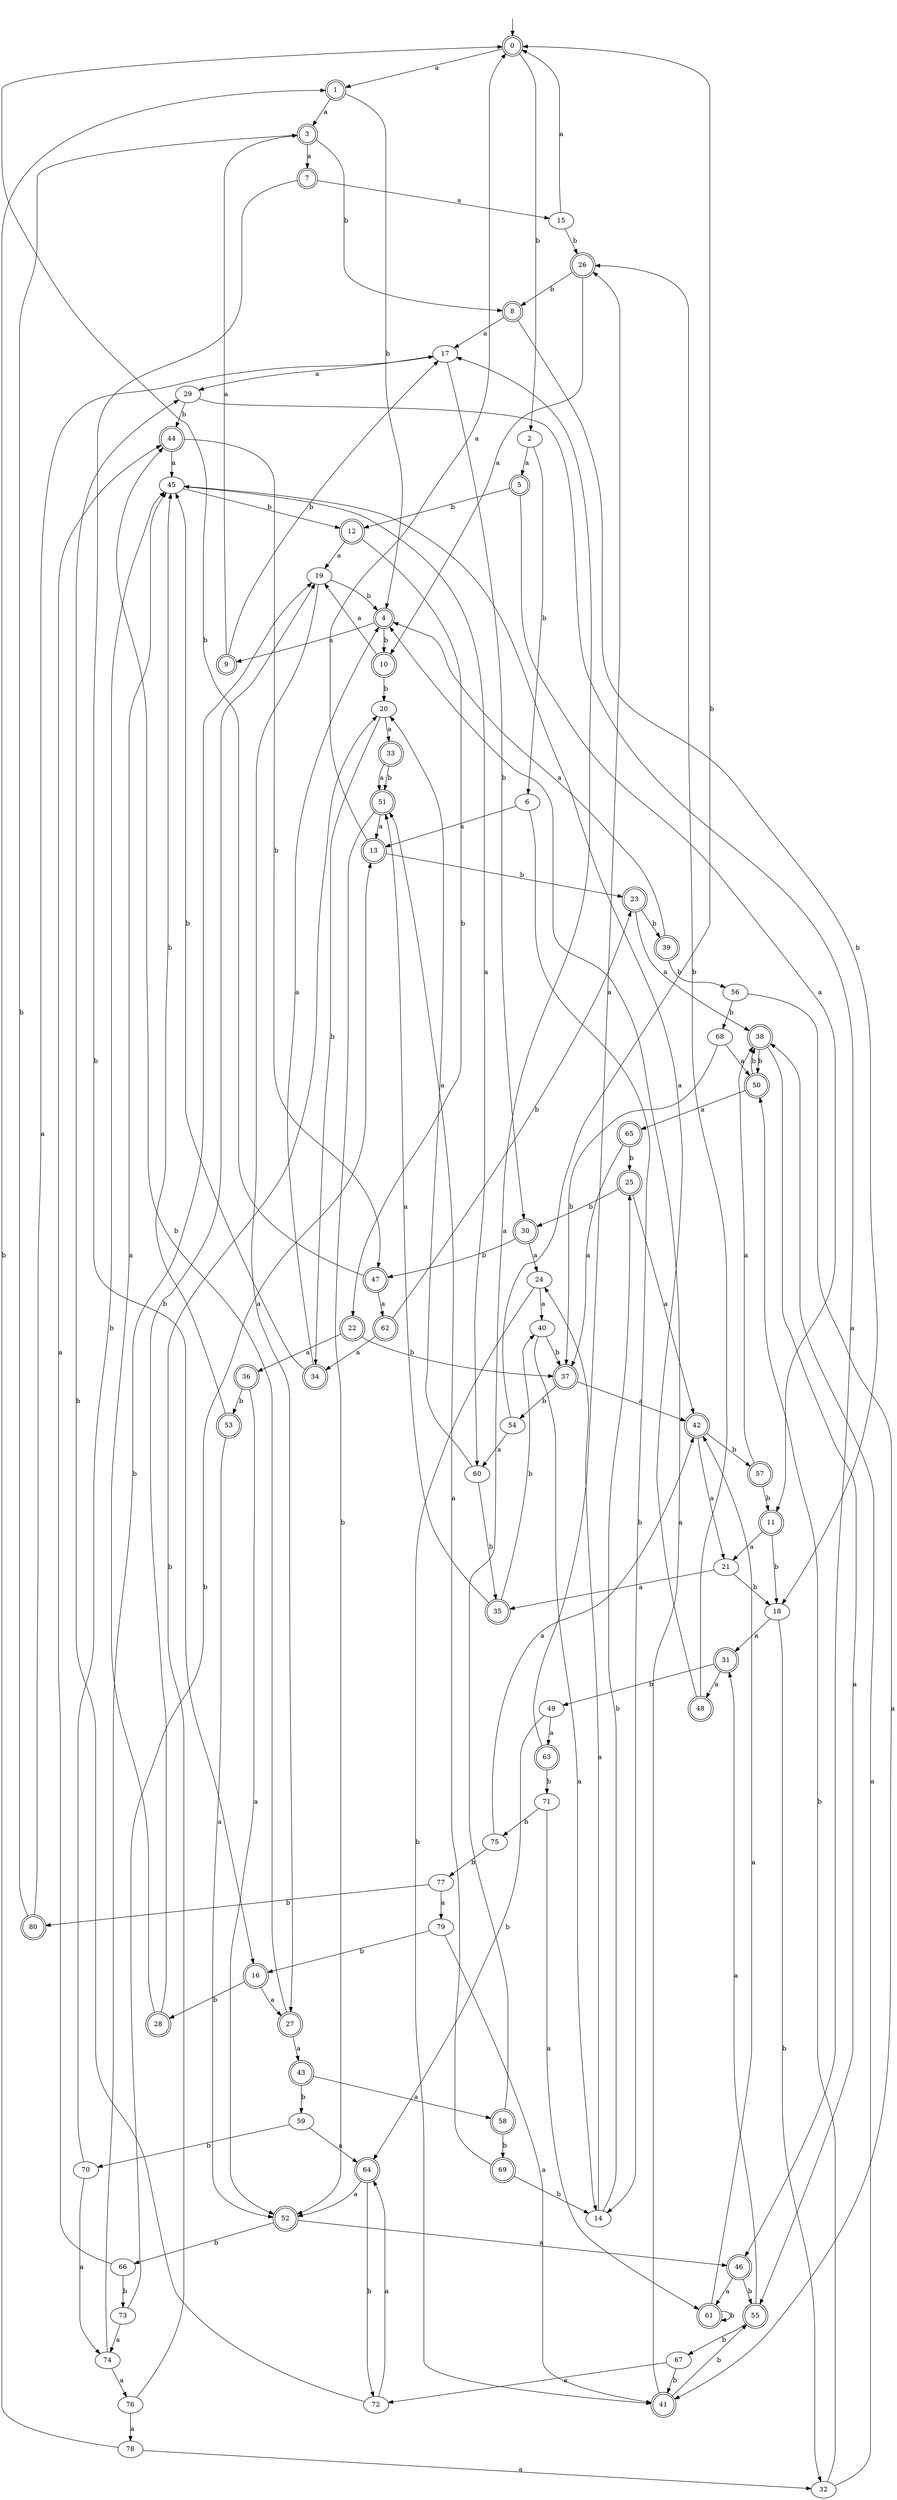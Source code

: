 digraph RandomDFA {
  __start0 [label="", shape=none];
  __start0 -> 0 [label=""];
  0 [shape=circle] [shape=doublecircle]
  0 -> 1 [label="a"]
  0 -> 2 [label="b"]
  1 [shape=doublecircle]
  1 -> 3 [label="a"]
  1 -> 4 [label="b"]
  2
  2 -> 5 [label="a"]
  2 -> 6 [label="b"]
  3 [shape=doublecircle]
  3 -> 7 [label="a"]
  3 -> 8 [label="b"]
  4 [shape=doublecircle]
  4 -> 9 [label="a"]
  4 -> 10 [label="b"]
  5 [shape=doublecircle]
  5 -> 11 [label="a"]
  5 -> 12 [label="b"]
  6
  6 -> 13 [label="a"]
  6 -> 14 [label="b"]
  7 [shape=doublecircle]
  7 -> 15 [label="a"]
  7 -> 16 [label="b"]
  8 [shape=doublecircle]
  8 -> 17 [label="a"]
  8 -> 18 [label="b"]
  9 [shape=doublecircle]
  9 -> 3 [label="a"]
  9 -> 17 [label="b"]
  10 [shape=doublecircle]
  10 -> 19 [label="a"]
  10 -> 20 [label="b"]
  11 [shape=doublecircle]
  11 -> 21 [label="a"]
  11 -> 18 [label="b"]
  12 [shape=doublecircle]
  12 -> 19 [label="a"]
  12 -> 22 [label="b"]
  13 [shape=doublecircle]
  13 -> 0 [label="a"]
  13 -> 23 [label="b"]
  14
  14 -> 24 [label="a"]
  14 -> 25 [label="b"]
  15
  15 -> 0 [label="a"]
  15 -> 26 [label="b"]
  16 [shape=doublecircle]
  16 -> 27 [label="a"]
  16 -> 28 [label="b"]
  17
  17 -> 29 [label="a"]
  17 -> 30 [label="b"]
  18
  18 -> 31 [label="a"]
  18 -> 32 [label="b"]
  19
  19 -> 27 [label="a"]
  19 -> 4 [label="b"]
  20
  20 -> 33 [label="a"]
  20 -> 34 [label="b"]
  21
  21 -> 35 [label="a"]
  21 -> 18 [label="b"]
  22 [shape=doublecircle]
  22 -> 36 [label="a"]
  22 -> 37 [label="b"]
  23 [shape=doublecircle]
  23 -> 38 [label="a"]
  23 -> 39 [label="b"]
  24
  24 -> 40 [label="a"]
  24 -> 41 [label="b"]
  25 [shape=doublecircle]
  25 -> 42 [label="a"]
  25 -> 30 [label="b"]
  26 [shape=doublecircle]
  26 -> 10 [label="a"]
  26 -> 8 [label="b"]
  27 [shape=doublecircle]
  27 -> 43 [label="a"]
  27 -> 44 [label="b"]
  28 [shape=doublecircle]
  28 -> 45 [label="a"]
  28 -> 19 [label="b"]
  29
  29 -> 46 [label="a"]
  29 -> 44 [label="b"]
  30 [shape=doublecircle]
  30 -> 24 [label="a"]
  30 -> 47 [label="b"]
  31 [shape=doublecircle]
  31 -> 48 [label="a"]
  31 -> 49 [label="b"]
  32
  32 -> 38 [label="a"]
  32 -> 50 [label="b"]
  33 [shape=doublecircle]
  33 -> 51 [label="a"]
  33 -> 51 [label="b"]
  34 [shape=doublecircle]
  34 -> 4 [label="a"]
  34 -> 45 [label="b"]
  35 [shape=doublecircle]
  35 -> 51 [label="a"]
  35 -> 40 [label="b"]
  36 [shape=doublecircle]
  36 -> 52 [label="a"]
  36 -> 53 [label="b"]
  37 [shape=doublecircle]
  37 -> 42 [label="a"]
  37 -> 54 [label="b"]
  38 [shape=doublecircle]
  38 -> 55 [label="a"]
  38 -> 50 [label="b"]
  39 [shape=doublecircle]
  39 -> 4 [label="a"]
  39 -> 56 [label="b"]
  40
  40 -> 14 [label="a"]
  40 -> 37 [label="b"]
  41 [shape=doublecircle]
  41 -> 4 [label="a"]
  41 -> 55 [label="b"]
  42 [shape=doublecircle]
  42 -> 21 [label="a"]
  42 -> 57 [label="b"]
  43 [shape=doublecircle]
  43 -> 58 [label="a"]
  43 -> 59 [label="b"]
  44 [shape=doublecircle]
  44 -> 45 [label="a"]
  44 -> 47 [label="b"]
  45
  45 -> 60 [label="a"]
  45 -> 12 [label="b"]
  46 [shape=doublecircle]
  46 -> 61 [label="a"]
  46 -> 55 [label="b"]
  47 [shape=doublecircle]
  47 -> 62 [label="a"]
  47 -> 0 [label="b"]
  48 [shape=doublecircle]
  48 -> 45 [label="a"]
  48 -> 26 [label="b"]
  49
  49 -> 63 [label="a"]
  49 -> 64 [label="b"]
  50 [shape=doublecircle]
  50 -> 65 [label="a"]
  50 -> 38 [label="b"]
  51 [shape=doublecircle]
  51 -> 13 [label="a"]
  51 -> 52 [label="b"]
  52 [shape=doublecircle]
  52 -> 46 [label="a"]
  52 -> 66 [label="b"]
  53 [shape=doublecircle]
  53 -> 52 [label="a"]
  53 -> 45 [label="b"]
  54
  54 -> 60 [label="a"]
  54 -> 0 [label="b"]
  55 [shape=doublecircle]
  55 -> 31 [label="a"]
  55 -> 67 [label="b"]
  56
  56 -> 41 [label="a"]
  56 -> 68 [label="b"]
  57 [shape=doublecircle]
  57 -> 38 [label="a"]
  57 -> 11 [label="b"]
  58 [shape=doublecircle]
  58 -> 17 [label="a"]
  58 -> 69 [label="b"]
  59
  59 -> 64 [label="a"]
  59 -> 70 [label="b"]
  60
  60 -> 20 [label="a"]
  60 -> 35 [label="b"]
  61 [shape=doublecircle]
  61 -> 42 [label="a"]
  61 -> 61 [label="b"]
  62 [shape=doublecircle]
  62 -> 34 [label="a"]
  62 -> 23 [label="b"]
  63 [shape=doublecircle]
  63 -> 26 [label="a"]
  63 -> 71 [label="b"]
  64 [shape=doublecircle]
  64 -> 52 [label="a"]
  64 -> 72 [label="b"]
  65 [shape=doublecircle]
  65 -> 37 [label="a"]
  65 -> 25 [label="b"]
  66
  66 -> 44 [label="a"]
  66 -> 73 [label="b"]
  67
  67 -> 72 [label="a"]
  67 -> 41 [label="b"]
  68
  68 -> 50 [label="a"]
  68 -> 37 [label="b"]
  69 [shape=doublecircle]
  69 -> 51 [label="a"]
  69 -> 14 [label="b"]
  70
  70 -> 74 [label="a"]
  70 -> 45 [label="b"]
  71
  71 -> 61 [label="a"]
  71 -> 75 [label="b"]
  72
  72 -> 64 [label="a"]
  72 -> 29 [label="b"]
  73
  73 -> 74 [label="a"]
  73 -> 13 [label="b"]
  74
  74 -> 76 [label="a"]
  74 -> 19 [label="b"]
  75
  75 -> 42 [label="a"]
  75 -> 77 [label="b"]
  76
  76 -> 78 [label="a"]
  76 -> 20 [label="b"]
  77
  77 -> 79 [label="a"]
  77 -> 80 [label="b"]
  78
  78 -> 32 [label="a"]
  78 -> 1 [label="b"]
  79
  79 -> 41 [label="a"]
  79 -> 16 [label="b"]
  80 [shape=doublecircle]
  80 -> 17 [label="a"]
  80 -> 3 [label="b"]
}
